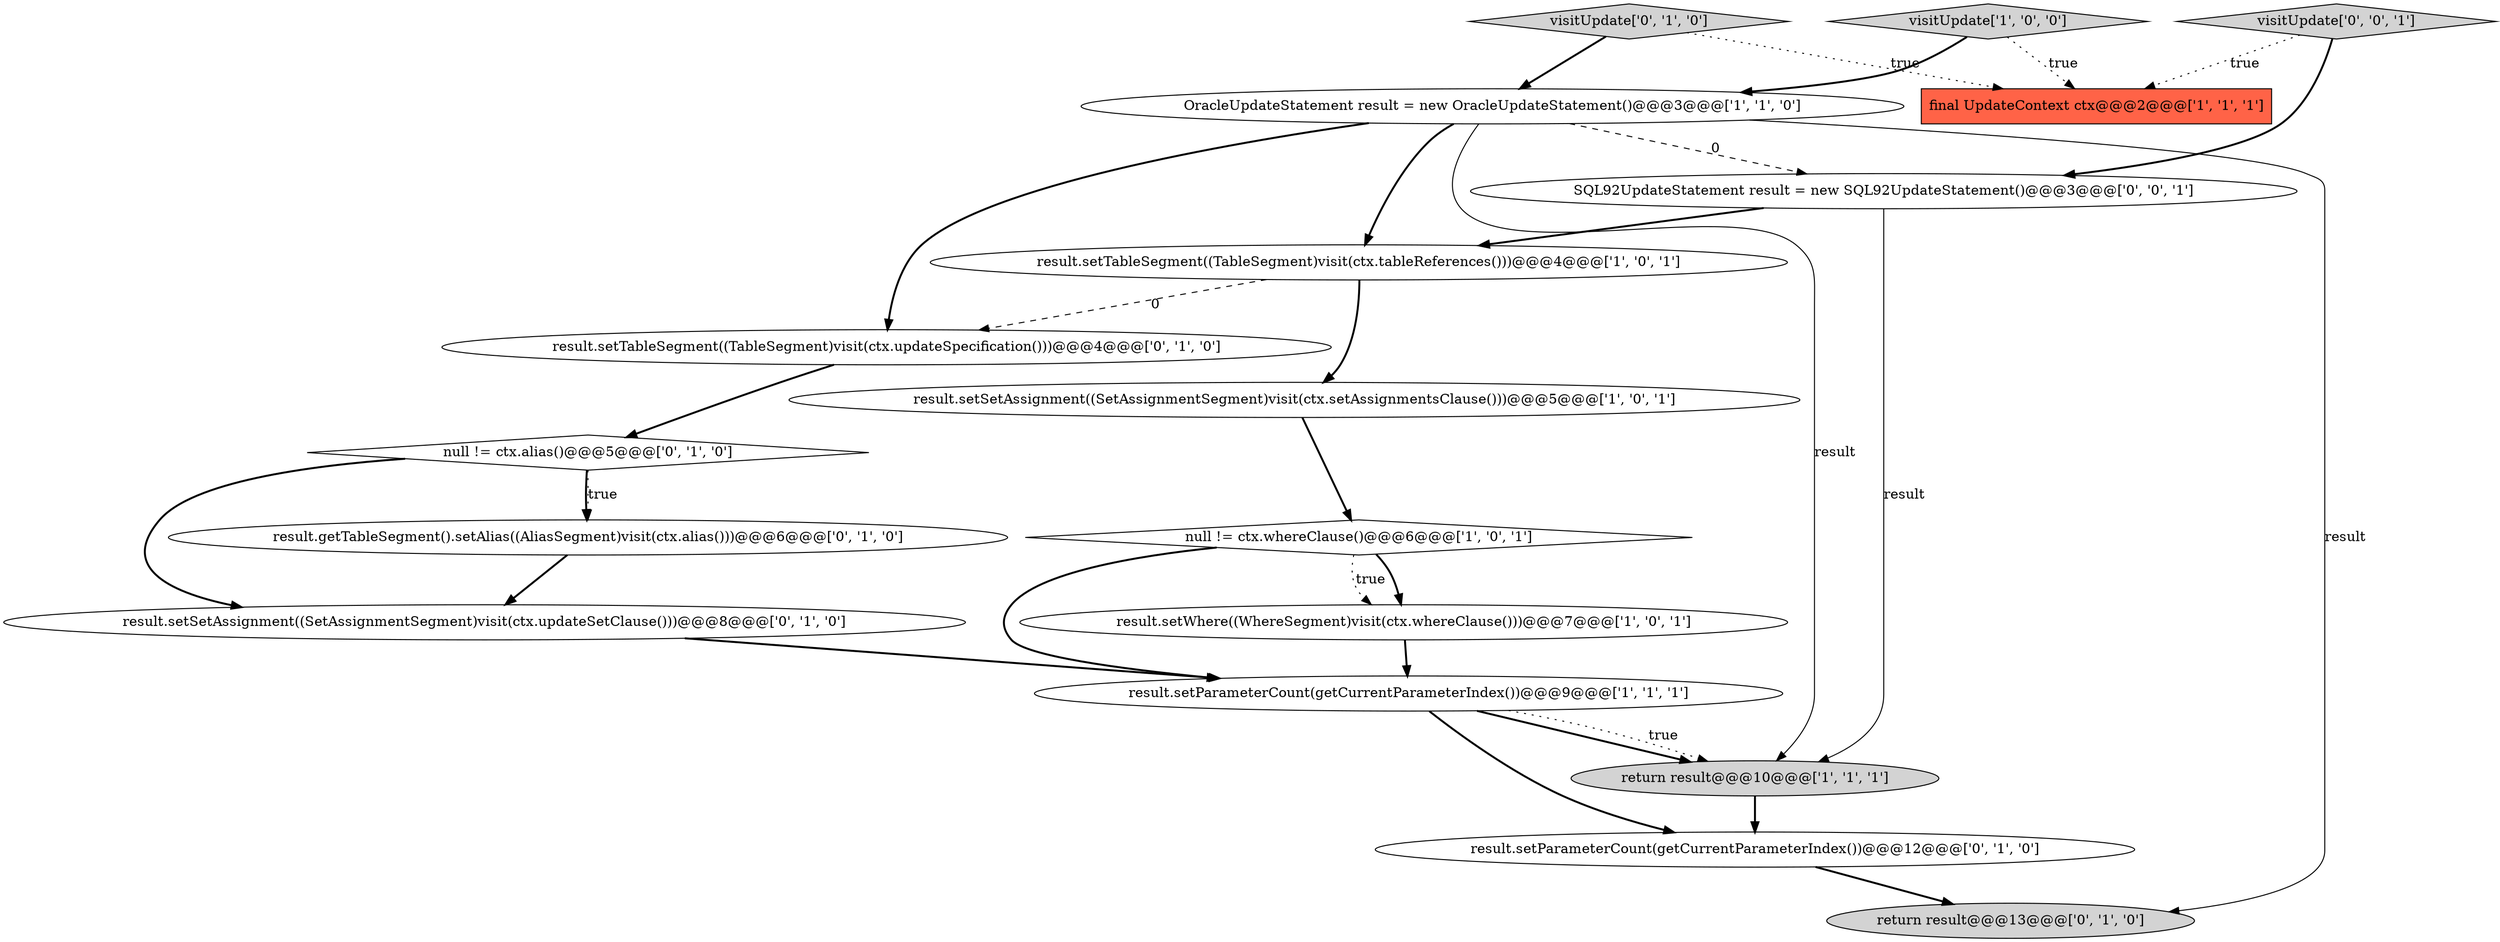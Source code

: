 digraph {
10 [style = filled, label = "result.getTableSegment().setAlias((AliasSegment)visit(ctx.alias()))@@@6@@@['0', '1', '0']", fillcolor = white, shape = ellipse image = "AAA1AAABBB2BBB"];
11 [style = filled, label = "result.setSetAssignment((SetAssignmentSegment)visit(ctx.updateSetClause()))@@@8@@@['0', '1', '0']", fillcolor = white, shape = ellipse image = "AAA1AAABBB2BBB"];
5 [style = filled, label = "null != ctx.whereClause()@@@6@@@['1', '0', '1']", fillcolor = white, shape = diamond image = "AAA0AAABBB1BBB"];
6 [style = filled, label = "return result@@@10@@@['1', '1', '1']", fillcolor = lightgray, shape = ellipse image = "AAA0AAABBB1BBB"];
9 [style = filled, label = "null != ctx.alias()@@@5@@@['0', '1', '0']", fillcolor = white, shape = diamond image = "AAA0AAABBB2BBB"];
1 [style = filled, label = "result.setWhere((WhereSegment)visit(ctx.whereClause()))@@@7@@@['1', '0', '1']", fillcolor = white, shape = ellipse image = "AAA0AAABBB1BBB"];
0 [style = filled, label = "result.setTableSegment((TableSegment)visit(ctx.tableReferences()))@@@4@@@['1', '0', '1']", fillcolor = white, shape = ellipse image = "AAA0AAABBB1BBB"];
12 [style = filled, label = "return result@@@13@@@['0', '1', '0']", fillcolor = lightgray, shape = ellipse image = "AAA0AAABBB2BBB"];
2 [style = filled, label = "OracleUpdateStatement result = new OracleUpdateStatement()@@@3@@@['1', '1', '0']", fillcolor = white, shape = ellipse image = "AAA0AAABBB1BBB"];
14 [style = filled, label = "result.setTableSegment((TableSegment)visit(ctx.updateSpecification()))@@@4@@@['0', '1', '0']", fillcolor = white, shape = ellipse image = "AAA1AAABBB2BBB"];
7 [style = filled, label = "final UpdateContext ctx@@@2@@@['1', '1', '1']", fillcolor = tomato, shape = box image = "AAA0AAABBB1BBB"];
8 [style = filled, label = "result.setSetAssignment((SetAssignmentSegment)visit(ctx.setAssignmentsClause()))@@@5@@@['1', '0', '1']", fillcolor = white, shape = ellipse image = "AAA0AAABBB1BBB"];
15 [style = filled, label = "result.setParameterCount(getCurrentParameterIndex())@@@12@@@['0', '1', '0']", fillcolor = white, shape = ellipse image = "AAA0AAABBB2BBB"];
17 [style = filled, label = "SQL92UpdateStatement result = new SQL92UpdateStatement()@@@3@@@['0', '0', '1']", fillcolor = white, shape = ellipse image = "AAA0AAABBB3BBB"];
16 [style = filled, label = "visitUpdate['0', '0', '1']", fillcolor = lightgray, shape = diamond image = "AAA0AAABBB3BBB"];
3 [style = filled, label = "result.setParameterCount(getCurrentParameterIndex())@@@9@@@['1', '1', '1']", fillcolor = white, shape = ellipse image = "AAA0AAABBB1BBB"];
13 [style = filled, label = "visitUpdate['0', '1', '0']", fillcolor = lightgray, shape = diamond image = "AAA0AAABBB2BBB"];
4 [style = filled, label = "visitUpdate['1', '0', '0']", fillcolor = lightgray, shape = diamond image = "AAA0AAABBB1BBB"];
11->3 [style = bold, label=""];
2->12 [style = solid, label="result"];
9->11 [style = bold, label=""];
8->5 [style = bold, label=""];
6->15 [style = bold, label=""];
15->12 [style = bold, label=""];
2->17 [style = dashed, label="0"];
4->7 [style = dotted, label="true"];
5->1 [style = bold, label=""];
0->14 [style = dashed, label="0"];
14->9 [style = bold, label=""];
10->11 [style = bold, label=""];
0->8 [style = bold, label=""];
16->7 [style = dotted, label="true"];
17->6 [style = solid, label="result"];
9->10 [style = dotted, label="true"];
4->2 [style = bold, label=""];
3->6 [style = bold, label=""];
1->3 [style = bold, label=""];
3->6 [style = dotted, label="true"];
3->15 [style = bold, label=""];
2->14 [style = bold, label=""];
2->0 [style = bold, label=""];
16->17 [style = bold, label=""];
5->3 [style = bold, label=""];
5->1 [style = dotted, label="true"];
13->2 [style = bold, label=""];
13->7 [style = dotted, label="true"];
2->6 [style = solid, label="result"];
17->0 [style = bold, label=""];
9->10 [style = bold, label=""];
}
